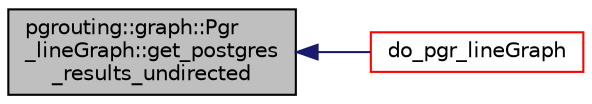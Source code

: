 digraph "pgrouting::graph::Pgr_lineGraph::get_postgres_results_undirected"
{
  edge [fontname="Helvetica",fontsize="10",labelfontname="Helvetica",labelfontsize="10"];
  node [fontname="Helvetica",fontsize="10",shape=record];
  rankdir="LR";
  Node1 [label="pgrouting::graph::Pgr\l_lineGraph::get_postgres\l_results_undirected",height=0.2,width=0.4,color="black", fillcolor="grey75", style="filled" fontcolor="black"];
  Node1 -> Node2 [dir="back",color="midnightblue",fontsize="10",style="solid",fontname="Helvetica"];
  Node2 [label="do_pgr_lineGraph",height=0.2,width=0.4,color="red", fillcolor="white", style="filled",URL="$lineGraph__driver_8h.html#aed22d07d954513deba5cbcc08896c73d"];
}
